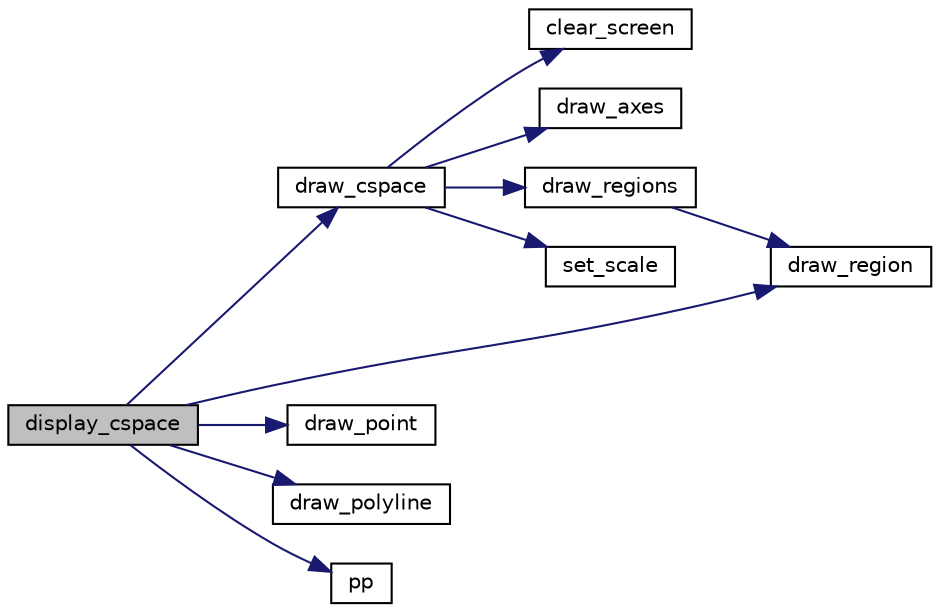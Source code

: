 digraph "display_cspace"
{
 // LATEX_PDF_SIZE
  edge [fontname="Helvetica",fontsize="10",labelfontname="Helvetica",labelfontsize="10"];
  node [fontname="Helvetica",fontsize="10",shape=record];
  rankdir="LR";
  Node1 [label="display_cspace",height=0.2,width=0.4,color="black", fillcolor="grey75", style="filled", fontcolor="black",tooltip=" "];
  Node1 -> Node2 [color="midnightblue",fontsize="10",style="solid",fontname="Helvetica"];
  Node2 [label="draw_cspace",height=0.2,width=0.4,color="black", fillcolor="white", style="filled",URL="$de/dea/plot_8_c.html#a316ff9f70f0c2e63e2d6c5bbdf8d146a",tooltip=" "];
  Node2 -> Node3 [color="midnightblue",fontsize="10",style="solid",fontname="Helvetica"];
  Node3 [label="clear_screen",height=0.2,width=0.4,color="black", fillcolor="white", style="filled",URL="$de/dea/plot_8_c.html#a14140b0edb7c242f56db6df499238a16",tooltip=" "];
  Node2 -> Node4 [color="midnightblue",fontsize="10",style="solid",fontname="Helvetica"];
  Node4 [label="draw_axes",height=0.2,width=0.4,color="black", fillcolor="white", style="filled",URL="$de/dea/plot_8_c.html#a1832d4cf8fb02ee637a1369e0ed2839f",tooltip=" "];
  Node2 -> Node5 [color="midnightblue",fontsize="10",style="solid",fontname="Helvetica"];
  Node5 [label="draw_regions",height=0.2,width=0.4,color="black", fillcolor="white", style="filled",URL="$de/dea/plot_8_c.html#a5aefb59e148882dfbbdb6d8f3ff2bbad",tooltip=" "];
  Node5 -> Node6 [color="midnightblue",fontsize="10",style="solid",fontname="Helvetica"];
  Node6 [label="draw_region",height=0.2,width=0.4,color="black", fillcolor="white", style="filled",URL="$de/dea/plot_8_c.html#afe375bad95ea129e61fe4bdba6452031",tooltip=" "];
  Node2 -> Node7 [color="midnightblue",fontsize="10",style="solid",fontname="Helvetica"];
  Node7 [label="set_scale",height=0.2,width=0.4,color="black", fillcolor="white", style="filled",URL="$de/dea/plot_8_c.html#acc8535475cd6ce212ff3a1c0c32dd93e",tooltip=" "];
  Node1 -> Node8 [color="midnightblue",fontsize="10",style="solid",fontname="Helvetica"];
  Node8 [label="draw_point",height=0.2,width=0.4,color="black", fillcolor="white", style="filled",URL="$de/dea/plot_8_c.html#a1facf720333ee2a104fe133404f858a9",tooltip=" "];
  Node1 -> Node9 [color="midnightblue",fontsize="10",style="solid",fontname="Helvetica"];
  Node9 [label="draw_polyline",height=0.2,width=0.4,color="black", fillcolor="white", style="filled",URL="$de/dea/plot_8_c.html#ace224f719f18c6d268b1704dd0f59d54",tooltip=" "];
  Node1 -> Node6 [color="midnightblue",fontsize="10",style="solid",fontname="Helvetica"];
  Node1 -> Node10 [color="midnightblue",fontsize="10",style="solid",fontname="Helvetica"];
  Node10 [label="pp",height=0.2,width=0.4,color="black", fillcolor="white", style="filled",URL="$d0/d11/arrange_8_c.html#ab651de1ff5f6582055d2ea11002c5db1",tooltip=" "];
}

